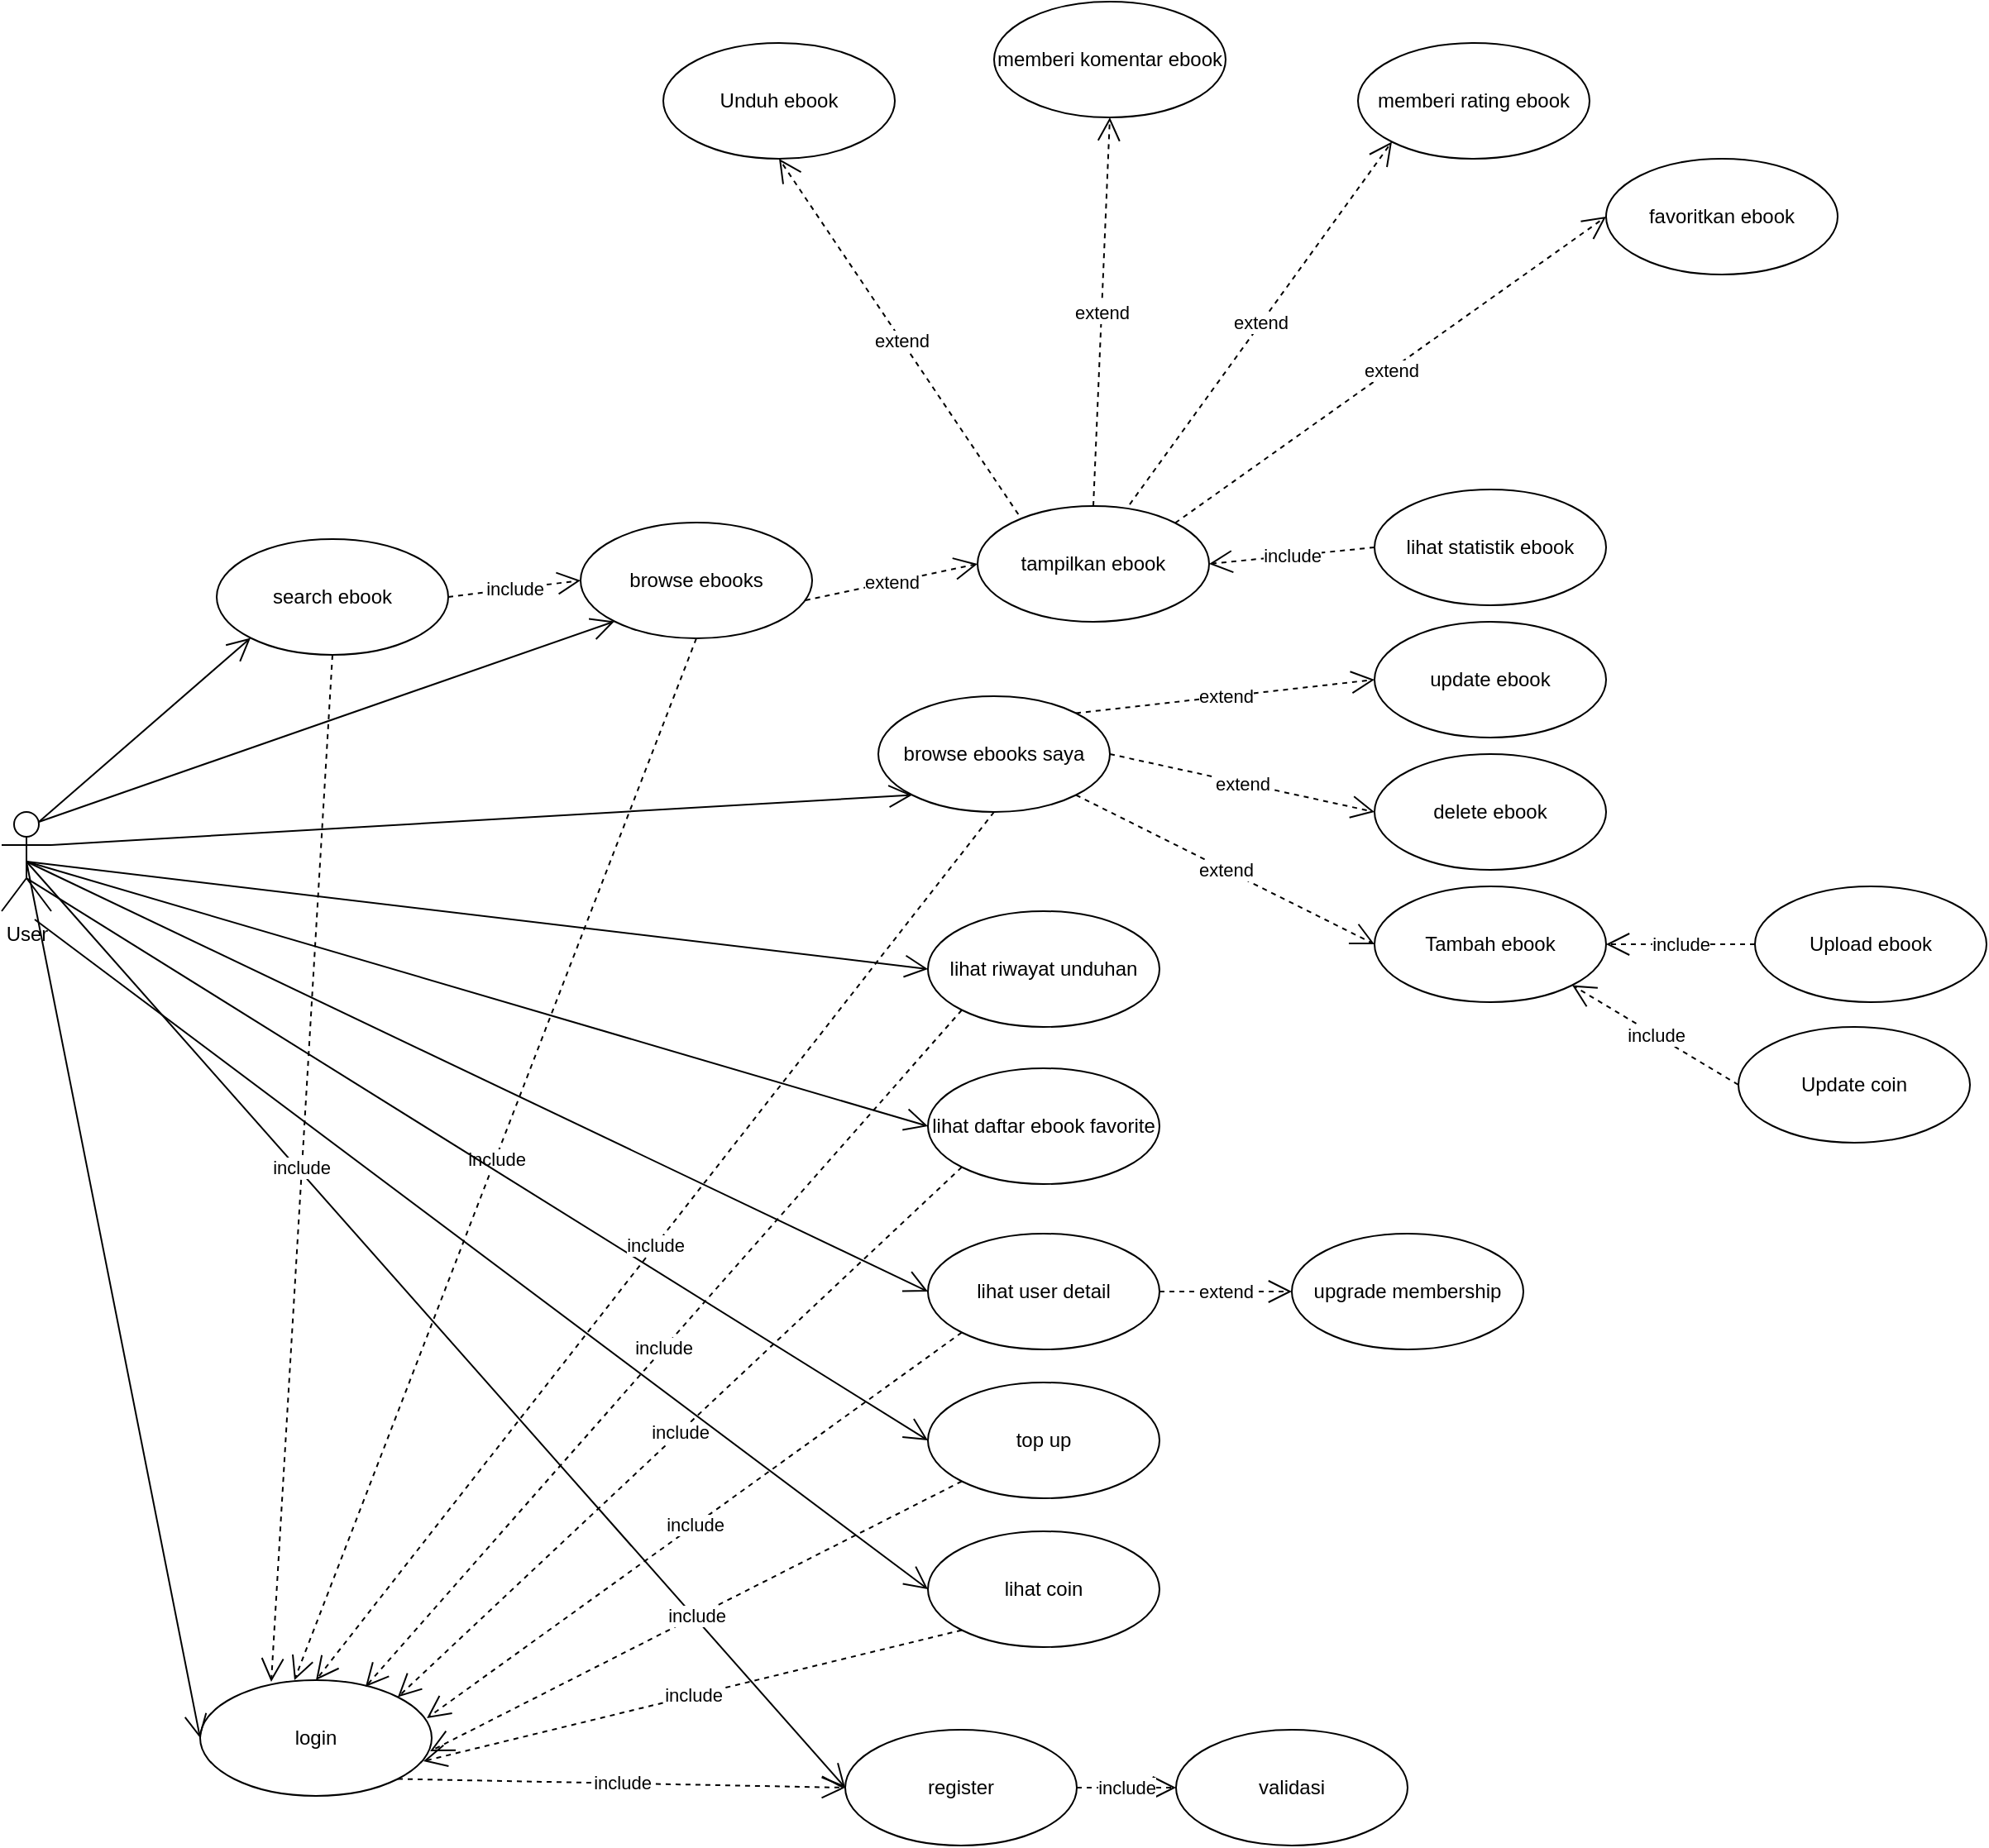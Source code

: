 <mxfile version="24.3.1" type="github">
  <diagram name="Page-1" id="VRgatiDFL3xRCRDLOtnf">
    <mxGraphModel dx="1420" dy="1933" grid="1" gridSize="10" guides="1" tooltips="1" connect="1" arrows="1" fold="1" page="1" pageScale="1" pageWidth="850" pageHeight="1100" math="0" shadow="0">
      <root>
        <mxCell id="0" />
        <mxCell id="1" parent="0" />
        <mxCell id="fy4yYYnd7suLlGbqgRSj-1" value="User" style="shape=umlActor;verticalLabelPosition=bottom;verticalAlign=top;html=1;" parent="1" vertex="1">
          <mxGeometry x="20" y="-95" width="30" height="60" as="geometry" />
        </mxCell>
        <mxCell id="fy4yYYnd7suLlGbqgRSj-2" value="Unduh ebook" style="ellipse;whiteSpace=wrap;html=1;" parent="1" vertex="1">
          <mxGeometry x="420" y="-560" width="140" height="70" as="geometry" />
        </mxCell>
        <mxCell id="fy4yYYnd7suLlGbqgRSj-12" value="login" style="ellipse;whiteSpace=wrap;html=1;" parent="1" vertex="1">
          <mxGeometry x="140" y="430" width="140" height="70" as="geometry" />
        </mxCell>
        <mxCell id="fy4yYYnd7suLlGbqgRSj-14" value="register" style="ellipse;whiteSpace=wrap;html=1;" parent="1" vertex="1">
          <mxGeometry x="530" y="460" width="140" height="70" as="geometry" />
        </mxCell>
        <mxCell id="fy4yYYnd7suLlGbqgRSj-15" value="" style="endArrow=open;endFill=1;endSize=12;html=1;rounded=0;exitX=0.5;exitY=0.5;exitDx=0;exitDy=0;exitPerimeter=0;entryX=0;entryY=0.5;entryDx=0;entryDy=0;" parent="1" source="fy4yYYnd7suLlGbqgRSj-1" target="fy4yYYnd7suLlGbqgRSj-12" edge="1">
          <mxGeometry width="160" relative="1" as="geometry">
            <mxPoint x="65" y="260" as="sourcePoint" />
            <mxPoint x="435" y="95" as="targetPoint" />
          </mxGeometry>
        </mxCell>
        <mxCell id="fy4yYYnd7suLlGbqgRSj-16" value="" style="endArrow=open;endFill=1;endSize=12;html=1;rounded=0;exitX=0.5;exitY=0.5;exitDx=0;exitDy=0;exitPerimeter=0;entryX=0;entryY=0.5;entryDx=0;entryDy=0;" parent="1" source="fy4yYYnd7suLlGbqgRSj-1" target="fy4yYYnd7suLlGbqgRSj-14" edge="1">
          <mxGeometry width="160" relative="1" as="geometry">
            <mxPoint x="65" y="260" as="sourcePoint" />
            <mxPoint x="250" y="260" as="targetPoint" />
          </mxGeometry>
        </mxCell>
        <mxCell id="fy4yYYnd7suLlGbqgRSj-20" value="include" style="endArrow=open;endSize=12;dashed=1;html=1;rounded=0;exitX=1;exitY=1;exitDx=0;exitDy=0;entryX=0;entryY=0.5;entryDx=0;entryDy=0;" parent="1" source="fy4yYYnd7suLlGbqgRSj-12" target="fy4yYYnd7suLlGbqgRSj-14" edge="1">
          <mxGeometry width="160" relative="1" as="geometry">
            <mxPoint x="560" y="195" as="sourcePoint" />
            <mxPoint x="570" y="470" as="targetPoint" />
          </mxGeometry>
        </mxCell>
        <mxCell id="fy4yYYnd7suLlGbqgRSj-21" value="validasi" style="ellipse;whiteSpace=wrap;html=1;" parent="1" vertex="1">
          <mxGeometry x="730" y="460" width="140" height="70" as="geometry" />
        </mxCell>
        <mxCell id="fy4yYYnd7suLlGbqgRSj-22" value="include" style="endArrow=open;endSize=12;dashed=1;html=1;rounded=0;exitX=1;exitY=0.5;exitDx=0;exitDy=0;entryX=0;entryY=0.5;entryDx=0;entryDy=0;" parent="1" source="fy4yYYnd7suLlGbqgRSj-14" target="fy4yYYnd7suLlGbqgRSj-21" edge="1">
          <mxGeometry width="160" relative="1" as="geometry">
            <mxPoint x="681" y="250" as="sourcePoint" />
            <mxPoint x="770" y="288" as="targetPoint" />
          </mxGeometry>
        </mxCell>
        <mxCell id="fy4yYYnd7suLlGbqgRSj-23" value="browse ebooks" style="ellipse;whiteSpace=wrap;html=1;" parent="1" vertex="1">
          <mxGeometry x="370" y="-270" width="140" height="70" as="geometry" />
        </mxCell>
        <mxCell id="fy4yYYnd7suLlGbqgRSj-24" value="" style="endArrow=open;endFill=1;endSize=12;html=1;rounded=0;entryX=0;entryY=1;entryDx=0;entryDy=0;exitX=0.75;exitY=0.1;exitDx=0;exitDy=0;exitPerimeter=0;" parent="1" source="fy4yYYnd7suLlGbqgRSj-1" target="fy4yYYnd7suLlGbqgRSj-23" edge="1">
          <mxGeometry width="160" relative="1" as="geometry">
            <mxPoint x="60" y="250" as="sourcePoint" />
            <mxPoint x="260" y="270" as="targetPoint" />
          </mxGeometry>
        </mxCell>
        <mxCell id="fy4yYYnd7suLlGbqgRSj-25" value="include" style="endArrow=open;endSize=12;dashed=1;html=1;rounded=0;exitX=0.5;exitY=1;exitDx=0;exitDy=0;entryX=0.407;entryY=0;entryDx=0;entryDy=0;entryPerimeter=0;" parent="1" source="fy4yYYnd7suLlGbqgRSj-23" target="fy4yYYnd7suLlGbqgRSj-12" edge="1">
          <mxGeometry width="160" relative="1" as="geometry">
            <mxPoint x="322" y="602" as="sourcePoint" />
            <mxPoint x="380" y="300" as="targetPoint" />
          </mxGeometry>
        </mxCell>
        <mxCell id="fy4yYYnd7suLlGbqgRSj-27" value="lihat user detail" style="ellipse;whiteSpace=wrap;html=1;" parent="1" vertex="1">
          <mxGeometry x="580" y="160" width="140" height="70" as="geometry" />
        </mxCell>
        <mxCell id="fy4yYYnd7suLlGbqgRSj-28" value="" style="endArrow=open;endFill=1;endSize=12;html=1;rounded=0;entryX=0;entryY=0.5;entryDx=0;entryDy=0;exitX=0.5;exitY=0.5;exitDx=0;exitDy=0;exitPerimeter=0;" parent="1" source="fy4yYYnd7suLlGbqgRSj-1" target="fy4yYYnd7suLlGbqgRSj-27" edge="1">
          <mxGeometry width="160" relative="1" as="geometry">
            <mxPoint x="50" y="260" as="sourcePoint" />
            <mxPoint x="280" y="350" as="targetPoint" />
          </mxGeometry>
        </mxCell>
        <mxCell id="fy4yYYnd7suLlGbqgRSj-29" value="include" style="endArrow=open;endSize=12;dashed=1;html=1;rounded=0;exitX=0;exitY=1;exitDx=0;exitDy=0;entryX=0.979;entryY=0.329;entryDx=0;entryDy=0;entryPerimeter=0;" parent="1" source="fy4yYYnd7suLlGbqgRSj-27" target="fy4yYYnd7suLlGbqgRSj-12" edge="1">
          <mxGeometry width="160" relative="1" as="geometry">
            <mxPoint x="300" y="535" as="sourcePoint" />
            <mxPoint x="520" y="440" as="targetPoint" />
          </mxGeometry>
        </mxCell>
        <mxCell id="fy4yYYnd7suLlGbqgRSj-30" value="update ebook" style="ellipse;whiteSpace=wrap;html=1;" parent="1" vertex="1">
          <mxGeometry x="850" y="-210" width="140" height="70" as="geometry" />
        </mxCell>
        <mxCell id="fy4yYYnd7suLlGbqgRSj-33" value="delete ebook" style="ellipse;whiteSpace=wrap;html=1;" parent="1" vertex="1">
          <mxGeometry x="850" y="-130" width="140" height="70" as="geometry" />
        </mxCell>
        <mxCell id="fy4yYYnd7suLlGbqgRSj-36" value="lihat statistik ebook" style="ellipse;whiteSpace=wrap;html=1;" parent="1" vertex="1">
          <mxGeometry x="850" y="-290" width="140" height="70" as="geometry" />
        </mxCell>
        <mxCell id="fy4yYYnd7suLlGbqgRSj-39" value="memberi rating ebook" style="ellipse;whiteSpace=wrap;html=1;" parent="1" vertex="1">
          <mxGeometry x="840" y="-560" width="140" height="70" as="geometry" />
        </mxCell>
        <mxCell id="fy4yYYnd7suLlGbqgRSj-42" value="lihat riwayat unduhan" style="ellipse;whiteSpace=wrap;html=1;" parent="1" vertex="1">
          <mxGeometry x="580" y="-35" width="140" height="70" as="geometry" />
        </mxCell>
        <mxCell id="fy4yYYnd7suLlGbqgRSj-43" value="" style="endArrow=open;endFill=1;endSize=12;html=1;rounded=0;entryX=0;entryY=0.5;entryDx=0;entryDy=0;exitX=0.5;exitY=0.5;exitDx=0;exitDy=0;exitPerimeter=0;" parent="1" source="fy4yYYnd7suLlGbqgRSj-1" target="fy4yYYnd7suLlGbqgRSj-42" edge="1">
          <mxGeometry width="160" relative="1" as="geometry">
            <mxPoint x="65" y="260" as="sourcePoint" />
            <mxPoint x="390" y="300" as="targetPoint" />
          </mxGeometry>
        </mxCell>
        <mxCell id="fy4yYYnd7suLlGbqgRSj-44" value="include" style="endArrow=open;endSize=12;dashed=1;html=1;rounded=0;exitX=0;exitY=1;exitDx=0;exitDy=0;entryX=0.714;entryY=0.057;entryDx=0;entryDy=0;entryPerimeter=0;" parent="1" source="fy4yYYnd7suLlGbqgRSj-42" target="fy4yYYnd7suLlGbqgRSj-12" edge="1">
          <mxGeometry width="160" relative="1" as="geometry">
            <mxPoint x="410" y="485" as="sourcePoint" />
            <mxPoint x="269" y="450" as="targetPoint" />
          </mxGeometry>
        </mxCell>
        <mxCell id="fy4yYYnd7suLlGbqgRSj-45" value="memberi komentar ebook" style="ellipse;whiteSpace=wrap;html=1;" parent="1" vertex="1">
          <mxGeometry x="620" y="-585" width="140" height="70" as="geometry" />
        </mxCell>
        <mxCell id="fy4yYYnd7suLlGbqgRSj-48" value="favoritkan ebook" style="ellipse;whiteSpace=wrap;html=1;" parent="1" vertex="1">
          <mxGeometry x="990" y="-490" width="140" height="70" as="geometry" />
        </mxCell>
        <mxCell id="fy4yYYnd7suLlGbqgRSj-51" value="lihat daftar ebook favorite" style="ellipse;whiteSpace=wrap;html=1;" parent="1" vertex="1">
          <mxGeometry x="580" y="60" width="140" height="70" as="geometry" />
        </mxCell>
        <mxCell id="fy4yYYnd7suLlGbqgRSj-52" value="" style="endArrow=open;endFill=1;endSize=12;html=1;rounded=0;entryX=0;entryY=0.5;entryDx=0;entryDy=0;exitX=0.5;exitY=0.5;exitDx=0;exitDy=0;exitPerimeter=0;" parent="1" source="fy4yYYnd7suLlGbqgRSj-1" target="fy4yYYnd7suLlGbqgRSj-51" edge="1">
          <mxGeometry width="160" relative="1" as="geometry">
            <mxPoint x="70" y="300" as="sourcePoint" />
            <mxPoint x="477.99" y="448" as="targetPoint" />
          </mxGeometry>
        </mxCell>
        <mxCell id="fy4yYYnd7suLlGbqgRSj-53" value="include" style="endArrow=open;endSize=12;dashed=1;html=1;rounded=0;exitX=0;exitY=1;exitDx=0;exitDy=0;entryX=1;entryY=0;entryDx=0;entryDy=0;" parent="1" source="fy4yYYnd7suLlGbqgRSj-51" target="fy4yYYnd7suLlGbqgRSj-12" edge="1">
          <mxGeometry width="160" relative="1" as="geometry">
            <mxPoint x="497.99" y="633" as="sourcePoint" />
            <mxPoint x="295" y="515" as="targetPoint" />
          </mxGeometry>
        </mxCell>
        <mxCell id="fy4yYYnd7suLlGbqgRSj-54" value="top up" style="ellipse;whiteSpace=wrap;html=1;" parent="1" vertex="1">
          <mxGeometry x="580" y="250" width="140" height="70" as="geometry" />
        </mxCell>
        <mxCell id="fy4yYYnd7suLlGbqgRSj-55" value="" style="endArrow=open;endFill=1;endSize=12;html=1;rounded=0;entryX=0;entryY=0.5;entryDx=0;entryDy=0;exitX=0.5;exitY=0.667;exitDx=0;exitDy=0;exitPerimeter=0;" parent="1" source="fy4yYYnd7suLlGbqgRSj-1" target="fy4yYYnd7suLlGbqgRSj-54" edge="1">
          <mxGeometry width="160" relative="1" as="geometry">
            <mxPoint x="60.5" y="340" as="sourcePoint" />
            <mxPoint x="289.5" y="433.02" as="targetPoint" />
          </mxGeometry>
        </mxCell>
        <mxCell id="fy4yYYnd7suLlGbqgRSj-56" value="include" style="endArrow=open;endSize=12;dashed=1;html=1;rounded=0;exitX=0;exitY=1;exitDx=0;exitDy=0;entryX=0.993;entryY=0.614;entryDx=0;entryDy=0;entryPerimeter=0;" parent="1" source="fy4yYYnd7suLlGbqgRSj-54" target="fy4yYYnd7suLlGbqgRSj-12" edge="1">
          <mxGeometry width="160" relative="1" as="geometry">
            <mxPoint x="309.5" y="618.02" as="sourcePoint" />
            <mxPoint x="279.5" y="553" as="targetPoint" />
          </mxGeometry>
        </mxCell>
        <mxCell id="2w0yXS0xSLG05e0HwYpn-1" value="search ebook" style="ellipse;whiteSpace=wrap;html=1;" vertex="1" parent="1">
          <mxGeometry x="150" y="-260" width="140" height="70" as="geometry" />
        </mxCell>
        <mxCell id="2w0yXS0xSLG05e0HwYpn-2" value="" style="endArrow=open;endFill=1;endSize=12;html=1;rounded=0;exitX=0.75;exitY=0.1;exitDx=0;exitDy=0;exitPerimeter=0;entryX=0;entryY=1;entryDx=0;entryDy=0;" edge="1" parent="1" target="2w0yXS0xSLG05e0HwYpn-1" source="fy4yYYnd7suLlGbqgRSj-1">
          <mxGeometry width="160" relative="1" as="geometry">
            <mxPoint x="65" y="230" as="sourcePoint" />
            <mxPoint x="305" y="335" as="targetPoint" />
          </mxGeometry>
        </mxCell>
        <mxCell id="2w0yXS0xSLG05e0HwYpn-3" value="include" style="endArrow=open;endSize=12;dashed=1;html=1;rounded=0;exitX=0.5;exitY=1;exitDx=0;exitDy=0;entryX=0.307;entryY=0.014;entryDx=0;entryDy=0;entryPerimeter=0;" edge="1" parent="1" source="2w0yXS0xSLG05e0HwYpn-1" target="fy4yYYnd7suLlGbqgRSj-12">
          <mxGeometry width="160" relative="1" as="geometry">
            <mxPoint x="466" y="130" as="sourcePoint" />
            <mxPoint x="189" y="444" as="targetPoint" />
          </mxGeometry>
        </mxCell>
        <mxCell id="2w0yXS0xSLG05e0HwYpn-6" value="extend" style="endArrow=open;endSize=12;dashed=1;html=1;rounded=0;exitX=0.2;exitY=0.143;exitDx=0;exitDy=0;entryX=0.5;entryY=1;entryDx=0;entryDy=0;exitPerimeter=0;" edge="1" parent="1" source="2w0yXS0xSLG05e0HwYpn-25" target="fy4yYYnd7suLlGbqgRSj-2">
          <mxGeometry width="160" relative="1" as="geometry">
            <mxPoint x="80" y="-250" as="sourcePoint" />
            <mxPoint x="191" y="-370" as="targetPoint" />
          </mxGeometry>
        </mxCell>
        <mxCell id="2w0yXS0xSLG05e0HwYpn-7" value="extend" style="endArrow=open;endSize=12;dashed=1;html=1;rounded=0;exitX=0.5;exitY=0;exitDx=0;exitDy=0;entryX=0.5;entryY=1;entryDx=0;entryDy=0;" edge="1" parent="1" source="2w0yXS0xSLG05e0HwYpn-25" target="fy4yYYnd7suLlGbqgRSj-45">
          <mxGeometry width="160" relative="1" as="geometry">
            <mxPoint x="230" y="-250" as="sourcePoint" />
            <mxPoint x="240" y="-360" as="targetPoint" />
          </mxGeometry>
        </mxCell>
        <mxCell id="2w0yXS0xSLG05e0HwYpn-8" value="extend" style="endArrow=open;endSize=12;dashed=1;html=1;rounded=0;entryX=0;entryY=1;entryDx=0;entryDy=0;exitX=0.657;exitY=-0.014;exitDx=0;exitDy=0;exitPerimeter=0;" edge="1" parent="1" source="2w0yXS0xSLG05e0HwYpn-25" target="fy4yYYnd7suLlGbqgRSj-39">
          <mxGeometry width="160" relative="1" as="geometry">
            <mxPoint x="390" y="-260" as="sourcePoint" />
            <mxPoint x="390" y="-360" as="targetPoint" />
          </mxGeometry>
        </mxCell>
        <mxCell id="2w0yXS0xSLG05e0HwYpn-9" value="extend" style="endArrow=open;endSize=12;dashed=1;html=1;rounded=0;entryX=0;entryY=0.5;entryDx=0;entryDy=0;exitX=1;exitY=0;exitDx=0;exitDy=0;" edge="1" parent="1" source="2w0yXS0xSLG05e0HwYpn-18" target="fy4yYYnd7suLlGbqgRSj-30">
          <mxGeometry width="160" relative="1" as="geometry">
            <mxPoint x="420" y="-250" as="sourcePoint" />
            <mxPoint x="491" y="-370" as="targetPoint" />
          </mxGeometry>
        </mxCell>
        <mxCell id="2w0yXS0xSLG05e0HwYpn-10" value="extend" style="endArrow=open;endSize=12;dashed=1;html=1;rounded=0;entryX=0;entryY=0.5;entryDx=0;entryDy=0;exitX=1;exitY=0.5;exitDx=0;exitDy=0;" edge="1" parent="1" source="2w0yXS0xSLG05e0HwYpn-18" target="fy4yYYnd7suLlGbqgRSj-33">
          <mxGeometry width="160" relative="1" as="geometry">
            <mxPoint x="419" y="-244" as="sourcePoint" />
            <mxPoint x="641" y="-360" as="targetPoint" />
          </mxGeometry>
        </mxCell>
        <mxCell id="2w0yXS0xSLG05e0HwYpn-11" value="include" style="endArrow=open;endSize=12;dashed=1;html=1;rounded=0;exitX=1;exitY=0.5;exitDx=0;exitDy=0;entryX=0;entryY=0.5;entryDx=0;entryDy=0;" edge="1" parent="1" source="2w0yXS0xSLG05e0HwYpn-1" target="fy4yYYnd7suLlGbqgRSj-23">
          <mxGeometry width="160" relative="1" as="geometry">
            <mxPoint x="440" y="-225" as="sourcePoint" />
            <mxPoint x="310" y="-290" as="targetPoint" />
          </mxGeometry>
        </mxCell>
        <mxCell id="2w0yXS0xSLG05e0HwYpn-12" value="include" style="endArrow=open;endSize=12;dashed=1;html=1;rounded=0;exitX=0;exitY=0.5;exitDx=0;exitDy=0;entryX=1;entryY=0.5;entryDx=0;entryDy=0;" edge="1" parent="1" source="fy4yYYnd7suLlGbqgRSj-36" target="2w0yXS0xSLG05e0HwYpn-25">
          <mxGeometry width="160" relative="1" as="geometry">
            <mxPoint x="580" y="-225" as="sourcePoint" />
            <mxPoint x="770" y="-250" as="targetPoint" />
          </mxGeometry>
        </mxCell>
        <mxCell id="2w0yXS0xSLG05e0HwYpn-13" value="extend" style="endArrow=open;endSize=12;dashed=1;html=1;rounded=0;entryX=0;entryY=0.5;entryDx=0;entryDy=0;exitX=1;exitY=0;exitDx=0;exitDy=0;" edge="1" parent="1" source="2w0yXS0xSLG05e0HwYpn-25" target="fy4yYYnd7suLlGbqgRSj-48">
          <mxGeometry width="160" relative="1" as="geometry">
            <mxPoint x="581" y="-217" as="sourcePoint" />
            <mxPoint x="860" y="-251" as="targetPoint" />
            <Array as="points" />
          </mxGeometry>
        </mxCell>
        <mxCell id="2w0yXS0xSLG05e0HwYpn-18" value="browse ebooks saya" style="ellipse;whiteSpace=wrap;html=1;" vertex="1" parent="1">
          <mxGeometry x="550" y="-165" width="140" height="70" as="geometry" />
        </mxCell>
        <mxCell id="2w0yXS0xSLG05e0HwYpn-19" value="" style="endArrow=open;endFill=1;endSize=12;html=1;rounded=0;entryX=0;entryY=1;entryDx=0;entryDy=0;exitX=1;exitY=0.333;exitDx=0;exitDy=0;exitPerimeter=0;" edge="1" parent="1" target="2w0yXS0xSLG05e0HwYpn-18" source="fy4yYYnd7suLlGbqgRSj-1">
          <mxGeometry width="160" relative="1" as="geometry">
            <mxPoint x="120" y="-19" as="sourcePoint" />
            <mxPoint x="337" y="340" as="targetPoint" />
          </mxGeometry>
        </mxCell>
        <mxCell id="2w0yXS0xSLG05e0HwYpn-20" value="include" style="endArrow=open;endSize=12;dashed=1;html=1;rounded=0;exitX=0.5;exitY=1;exitDx=0;exitDy=0;entryX=0.5;entryY=0;entryDx=0;entryDy=0;" edge="1" parent="1" source="2w0yXS0xSLG05e0HwYpn-18" target="fy4yYYnd7suLlGbqgRSj-12">
          <mxGeometry width="160" relative="1" as="geometry">
            <mxPoint x="399" y="672" as="sourcePoint" />
            <mxPoint x="274" y="500" as="targetPoint" />
          </mxGeometry>
        </mxCell>
        <mxCell id="2w0yXS0xSLG05e0HwYpn-21" value="Tambah ebook" style="ellipse;whiteSpace=wrap;html=1;" vertex="1" parent="1">
          <mxGeometry x="850" y="-50" width="140" height="70" as="geometry" />
        </mxCell>
        <mxCell id="2w0yXS0xSLG05e0HwYpn-22" value="extend" style="endArrow=open;endSize=12;dashed=1;html=1;rounded=0;entryX=0;entryY=0.5;entryDx=0;entryDy=0;exitX=1;exitY=1;exitDx=0;exitDy=0;" edge="1" parent="1" target="2w0yXS0xSLG05e0HwYpn-21" source="2w0yXS0xSLG05e0HwYpn-18">
          <mxGeometry width="160" relative="1" as="geometry">
            <mxPoint x="700" y="10" as="sourcePoint" />
            <mxPoint x="651" y="-275" as="targetPoint" />
          </mxGeometry>
        </mxCell>
        <mxCell id="2w0yXS0xSLG05e0HwYpn-23" value="Upload ebook" style="ellipse;whiteSpace=wrap;html=1;" vertex="1" parent="1">
          <mxGeometry x="1080" y="-50" width="140" height="70" as="geometry" />
        </mxCell>
        <mxCell id="2w0yXS0xSLG05e0HwYpn-24" value="include" style="endArrow=open;endSize=12;dashed=1;html=1;rounded=0;entryX=1;entryY=0.5;entryDx=0;entryDy=0;exitX=0;exitY=0.5;exitDx=0;exitDy=0;" edge="1" parent="1" source="2w0yXS0xSLG05e0HwYpn-23" target="2w0yXS0xSLG05e0HwYpn-21">
          <mxGeometry width="160" relative="1" as="geometry">
            <mxPoint x="679" y="-95" as="sourcePoint" />
            <mxPoint x="880" y="-5" as="targetPoint" />
          </mxGeometry>
        </mxCell>
        <mxCell id="2w0yXS0xSLG05e0HwYpn-25" value="tampilkan ebook" style="ellipse;whiteSpace=wrap;html=1;" vertex="1" parent="1">
          <mxGeometry x="610" y="-280" width="140" height="70" as="geometry" />
        </mxCell>
        <mxCell id="2w0yXS0xSLG05e0HwYpn-26" value="extend" style="endArrow=open;endSize=12;dashed=1;html=1;rounded=0;entryX=0;entryY=0.5;entryDx=0;entryDy=0;exitX=0.971;exitY=0.671;exitDx=0;exitDy=0;exitPerimeter=0;" edge="1" parent="1" source="fy4yYYnd7suLlGbqgRSj-23" target="2w0yXS0xSLG05e0HwYpn-25">
          <mxGeometry width="160" relative="1" as="geometry">
            <mxPoint x="520" y="-225" as="sourcePoint" />
            <mxPoint x="670" y="-365" as="targetPoint" />
            <Array as="points" />
          </mxGeometry>
        </mxCell>
        <mxCell id="2w0yXS0xSLG05e0HwYpn-29" value="upgrade membership" style="ellipse;whiteSpace=wrap;html=1;" vertex="1" parent="1">
          <mxGeometry x="800" y="160" width="140" height="70" as="geometry" />
        </mxCell>
        <mxCell id="2w0yXS0xSLG05e0HwYpn-30" value="Update coin" style="ellipse;whiteSpace=wrap;html=1;" vertex="1" parent="1">
          <mxGeometry x="1070" y="35" width="140" height="70" as="geometry" />
        </mxCell>
        <mxCell id="2w0yXS0xSLG05e0HwYpn-31" value="include" style="endArrow=open;endSize=12;dashed=1;html=1;rounded=0;entryX=1;entryY=1;entryDx=0;entryDy=0;exitX=0;exitY=0.5;exitDx=0;exitDy=0;" edge="1" parent="1" source="2w0yXS0xSLG05e0HwYpn-30" target="2w0yXS0xSLG05e0HwYpn-21">
          <mxGeometry width="160" relative="1" as="geometry">
            <mxPoint x="669" y="-10" as="sourcePoint" />
            <mxPoint x="980" y="70" as="targetPoint" />
          </mxGeometry>
        </mxCell>
        <mxCell id="2w0yXS0xSLG05e0HwYpn-32" value="extend" style="endArrow=open;endSize=12;dashed=1;html=1;rounded=0;entryX=0;entryY=0.5;entryDx=0;entryDy=0;exitX=1;exitY=0.5;exitDx=0;exitDy=0;" edge="1" parent="1" source="fy4yYYnd7suLlGbqgRSj-27" target="2w0yXS0xSLG05e0HwYpn-29">
          <mxGeometry width="160" relative="1" as="geometry">
            <mxPoint x="1080" y="80" as="sourcePoint" />
            <mxPoint x="979" y="20" as="targetPoint" />
          </mxGeometry>
        </mxCell>
        <mxCell id="2w0yXS0xSLG05e0HwYpn-33" value="lihat coin" style="ellipse;whiteSpace=wrap;html=1;" vertex="1" parent="1">
          <mxGeometry x="580" y="340" width="140" height="70" as="geometry" />
        </mxCell>
        <mxCell id="2w0yXS0xSLG05e0HwYpn-34" value="" style="endArrow=open;endFill=1;endSize=12;html=1;rounded=0;entryX=0;entryY=0.5;entryDx=0;entryDy=0;" edge="1" parent="1" target="2w0yXS0xSLG05e0HwYpn-33">
          <mxGeometry width="160" relative="1" as="geometry">
            <mxPoint x="40" y="-30" as="sourcePoint" />
            <mxPoint x="420" y="666" as="targetPoint" />
          </mxGeometry>
        </mxCell>
        <mxCell id="2w0yXS0xSLG05e0HwYpn-35" value="include" style="endArrow=open;endSize=12;dashed=1;html=1;rounded=0;exitX=0;exitY=1;exitDx=0;exitDy=0;entryX=0.964;entryY=0.7;entryDx=0;entryDy=0;entryPerimeter=0;" edge="1" parent="1" source="2w0yXS0xSLG05e0HwYpn-33" target="fy4yYYnd7suLlGbqgRSj-12">
          <mxGeometry width="160" relative="1" as="geometry">
            <mxPoint x="440" y="851" as="sourcePoint" />
            <mxPoint x="290" y="510" as="targetPoint" />
          </mxGeometry>
        </mxCell>
      </root>
    </mxGraphModel>
  </diagram>
</mxfile>
